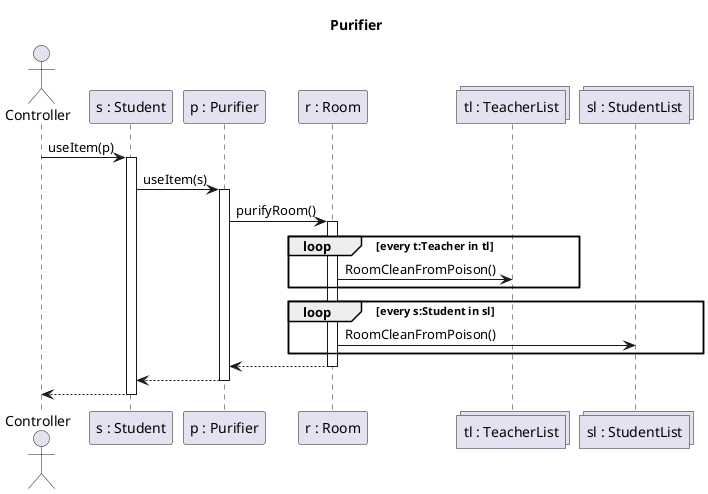 @startuml puri
title Purifier

actor Controller as c
participant "s : Student" as s
participant "p : Purifier" as p
participant "r : Room" as r
collections "tl : TeacherList" as tc
collections "sl : StudentList" as sc

c -> s : useItem(p)
activate s
s -> p : useItem(s)
activate p
p -> r : purifyRoom()
activate r
loop every t:Teacher in tl
r -> tc : RoomCleanFromPoison()
end
loop every s:Student in sl
r -> sc : RoomCleanFromPoison()
end
r --> p
deactivate r
p --> s
deactivate p
s --> c
deactivate s

@enduml